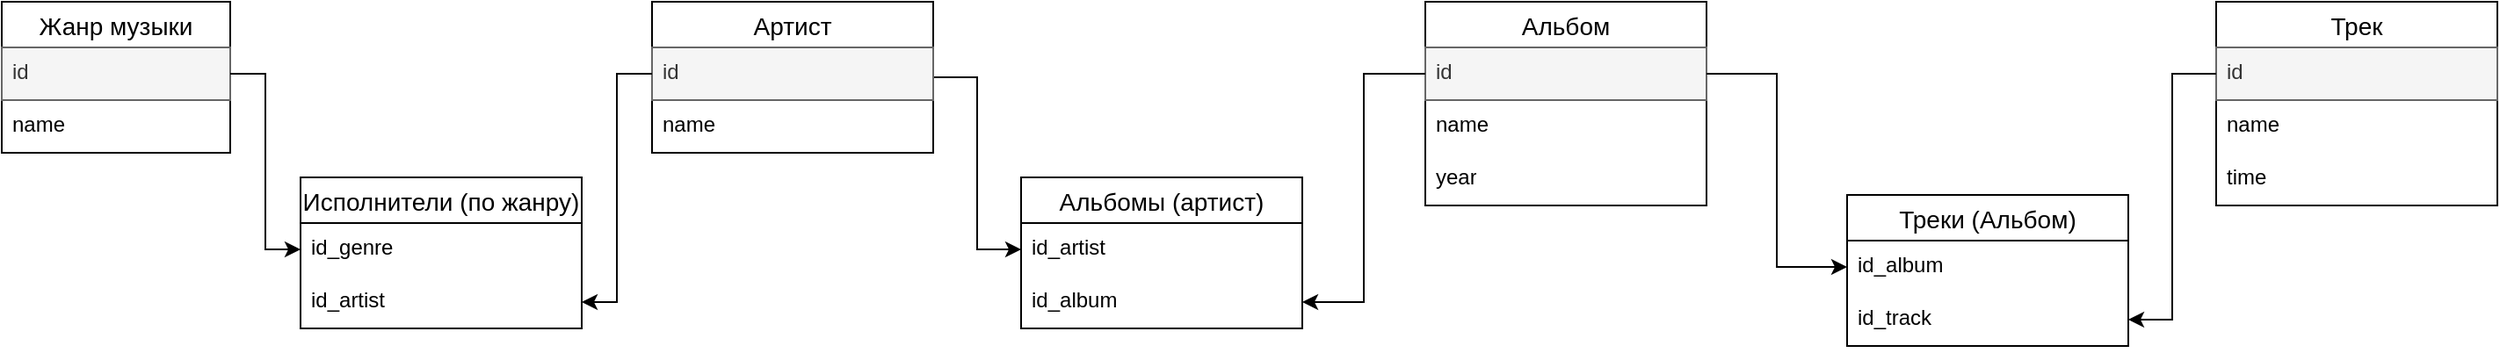 <mxfile version="28.0.7">
  <diagram name="Страница — 1" id="knnvHbRhnQRPXNFGzThN">
    <mxGraphModel dx="2066" dy="1103" grid="1" gridSize="10" guides="1" tooltips="1" connect="1" arrows="1" fold="1" page="1" pageScale="1" pageWidth="413" pageHeight="583" math="0" shadow="0">
      <root>
        <mxCell id="0" />
        <mxCell id="1" parent="0" />
        <mxCell id="ZPAHLsXLelPK1xfRbI_0-1" value="Жанр музыки" style="swimlane;fontStyle=0;childLayout=stackLayout;horizontal=1;startSize=26;horizontalStack=0;resizeParent=1;resizeParentMax=0;resizeLast=0;collapsible=1;marginBottom=0;align=center;fontSize=14;" parent="1" vertex="1">
          <mxGeometry x="100" y="194" width="130" height="86" as="geometry" />
        </mxCell>
        <mxCell id="ZPAHLsXLelPK1xfRbI_0-2" value="id" style="text;spacingLeft=4;spacingRight=4;overflow=hidden;rotatable=0;points=[[0,0.5],[1,0.5]];portConstraint=eastwest;fontSize=12;whiteSpace=wrap;html=1;strokeColor=#666666;fillColor=#f5f5f5;fontColor=#333333;" parent="ZPAHLsXLelPK1xfRbI_0-1" vertex="1">
          <mxGeometry y="26" width="130" height="30" as="geometry" />
        </mxCell>
        <mxCell id="ZPAHLsXLelPK1xfRbI_0-3" value="name" style="text;strokeColor=none;fillColor=none;spacingLeft=4;spacingRight=4;overflow=hidden;rotatable=0;points=[[0,0.5],[1,0.5]];portConstraint=eastwest;fontSize=12;whiteSpace=wrap;html=1;" parent="ZPAHLsXLelPK1xfRbI_0-1" vertex="1">
          <mxGeometry y="56" width="130" height="30" as="geometry" />
        </mxCell>
        <mxCell id="ZPAHLsXLelPK1xfRbI_0-18" value="Исполнители (по жанру)" style="swimlane;fontStyle=0;childLayout=stackLayout;horizontal=1;startSize=26;horizontalStack=0;resizeParent=1;resizeParentMax=0;resizeLast=0;collapsible=1;marginBottom=0;align=center;fontSize=14;" parent="1" vertex="1">
          <mxGeometry x="270" y="294" width="160" height="86" as="geometry" />
        </mxCell>
        <mxCell id="ZPAHLsXLelPK1xfRbI_0-19" value="id_genre" style="text;strokeColor=none;fillColor=none;spacingLeft=4;spacingRight=4;overflow=hidden;rotatable=0;points=[[0,0.5],[1,0.5]];portConstraint=eastwest;fontSize=12;whiteSpace=wrap;html=1;" parent="ZPAHLsXLelPK1xfRbI_0-18" vertex="1">
          <mxGeometry y="26" width="160" height="30" as="geometry" />
        </mxCell>
        <mxCell id="ZPAHLsXLelPK1xfRbI_0-20" value="id_artist" style="text;strokeColor=none;fillColor=none;spacingLeft=4;spacingRight=4;overflow=hidden;rotatable=0;points=[[0,0.5],[1,0.5]];portConstraint=eastwest;fontSize=12;whiteSpace=wrap;html=1;" parent="ZPAHLsXLelPK1xfRbI_0-18" vertex="1">
          <mxGeometry y="56" width="160" height="30" as="geometry" />
        </mxCell>
        <mxCell id="ZPAHLsXLelPK1xfRbI_0-29" value="Альбомы (артист)" style="swimlane;fontStyle=0;childLayout=stackLayout;horizontal=1;startSize=26;horizontalStack=0;resizeParent=1;resizeParentMax=0;resizeLast=0;collapsible=1;marginBottom=0;align=center;fontSize=14;" parent="1" vertex="1">
          <mxGeometry x="680" y="294" width="160" height="86" as="geometry" />
        </mxCell>
        <mxCell id="ZPAHLsXLelPK1xfRbI_0-30" value="id_artist" style="text;strokeColor=none;fillColor=none;spacingLeft=4;spacingRight=4;overflow=hidden;rotatable=0;points=[[0,0.5],[1,0.5]];portConstraint=eastwest;fontSize=12;whiteSpace=wrap;html=1;" parent="ZPAHLsXLelPK1xfRbI_0-29" vertex="1">
          <mxGeometry y="26" width="160" height="30" as="geometry" />
        </mxCell>
        <mxCell id="ZPAHLsXLelPK1xfRbI_0-31" value="id_album" style="text;strokeColor=none;fillColor=none;spacingLeft=4;spacingRight=4;overflow=hidden;rotatable=0;points=[[0,0.5],[1,0.5]];portConstraint=eastwest;fontSize=12;whiteSpace=wrap;html=1;" parent="ZPAHLsXLelPK1xfRbI_0-29" vertex="1">
          <mxGeometry y="56" width="160" height="30" as="geometry" />
        </mxCell>
        <mxCell id="ZPAHLsXLelPK1xfRbI_0-35" value="Альбом" style="swimlane;fontStyle=0;childLayout=stackLayout;horizontal=1;startSize=26;horizontalStack=0;resizeParent=1;resizeParentMax=0;resizeLast=0;collapsible=1;marginBottom=0;align=center;fontSize=14;" parent="1" vertex="1">
          <mxGeometry x="910" y="194" width="160" height="116" as="geometry" />
        </mxCell>
        <mxCell id="ZPAHLsXLelPK1xfRbI_0-36" value="id" style="text;strokeColor=#666666;fillColor=#f5f5f5;spacingLeft=4;spacingRight=4;overflow=hidden;rotatable=0;points=[[0,0.5],[1,0.5]];portConstraint=eastwest;fontSize=12;whiteSpace=wrap;html=1;fontColor=#333333;" parent="ZPAHLsXLelPK1xfRbI_0-35" vertex="1">
          <mxGeometry y="26" width="160" height="30" as="geometry" />
        </mxCell>
        <mxCell id="ZPAHLsXLelPK1xfRbI_0-37" value="name" style="text;strokeColor=none;fillColor=none;spacingLeft=4;spacingRight=4;overflow=hidden;rotatable=0;points=[[0,0.5],[1,0.5]];portConstraint=eastwest;fontSize=12;whiteSpace=wrap;html=1;" parent="ZPAHLsXLelPK1xfRbI_0-35" vertex="1">
          <mxGeometry y="56" width="160" height="30" as="geometry" />
        </mxCell>
        <mxCell id="ZPAHLsXLelPK1xfRbI_0-38" value="year" style="text;strokeColor=none;fillColor=none;spacingLeft=4;spacingRight=4;overflow=hidden;rotatable=0;points=[[0,0.5],[1,0.5]];portConstraint=eastwest;fontSize=12;whiteSpace=wrap;html=1;" parent="ZPAHLsXLelPK1xfRbI_0-35" vertex="1">
          <mxGeometry y="86" width="160" height="30" as="geometry" />
        </mxCell>
        <mxCell id="ZPAHLsXLelPK1xfRbI_0-42" value="Трек" style="swimlane;fontStyle=0;childLayout=stackLayout;horizontal=1;startSize=26;horizontalStack=0;resizeParent=1;resizeParentMax=0;resizeLast=0;collapsible=1;marginBottom=0;align=center;fontSize=14;" parent="1" vertex="1">
          <mxGeometry x="1360" y="194" width="160" height="116" as="geometry" />
        </mxCell>
        <mxCell id="ZPAHLsXLelPK1xfRbI_0-43" value="id" style="text;strokeColor=#666666;fillColor=#f5f5f5;spacingLeft=4;spacingRight=4;overflow=hidden;rotatable=0;points=[[0,0.5],[1,0.5]];portConstraint=eastwest;fontSize=12;whiteSpace=wrap;html=1;fontColor=#333333;" parent="ZPAHLsXLelPK1xfRbI_0-42" vertex="1">
          <mxGeometry y="26" width="160" height="30" as="geometry" />
        </mxCell>
        <mxCell id="ZPAHLsXLelPK1xfRbI_0-44" value="name" style="text;strokeColor=none;fillColor=none;spacingLeft=4;spacingRight=4;overflow=hidden;rotatable=0;points=[[0,0.5],[1,0.5]];portConstraint=eastwest;fontSize=12;whiteSpace=wrap;html=1;" parent="ZPAHLsXLelPK1xfRbI_0-42" vertex="1">
          <mxGeometry y="56" width="160" height="30" as="geometry" />
        </mxCell>
        <mxCell id="ZPAHLsXLelPK1xfRbI_0-45" value="time" style="text;strokeColor=none;fillColor=none;spacingLeft=4;spacingRight=4;overflow=hidden;rotatable=0;points=[[0,0.5],[1,0.5]];portConstraint=eastwest;fontSize=12;whiteSpace=wrap;html=1;" parent="ZPAHLsXLelPK1xfRbI_0-42" vertex="1">
          <mxGeometry y="86" width="160" height="30" as="geometry" />
        </mxCell>
        <mxCell id="ZPAHLsXLelPK1xfRbI_0-48" value="Треки (Альбом)" style="swimlane;fontStyle=0;childLayout=stackLayout;horizontal=1;startSize=26;horizontalStack=0;resizeParent=1;resizeParentMax=0;resizeLast=0;collapsible=1;marginBottom=0;align=center;fontSize=14;" parent="1" vertex="1">
          <mxGeometry x="1150" y="304" width="160" height="86" as="geometry" />
        </mxCell>
        <mxCell id="ZPAHLsXLelPK1xfRbI_0-50" value="id_album" style="text;strokeColor=none;fillColor=none;spacingLeft=4;spacingRight=4;overflow=hidden;rotatable=0;points=[[0,0.5],[1,0.5]];portConstraint=eastwest;fontSize=12;whiteSpace=wrap;html=1;" parent="ZPAHLsXLelPK1xfRbI_0-48" vertex="1">
          <mxGeometry y="26" width="160" height="30" as="geometry" />
        </mxCell>
        <mxCell id="1XA0eerthjdKFFVaTmmQ-6" value="id_track" style="text;strokeColor=none;fillColor=none;spacingLeft=4;spacingRight=4;overflow=hidden;rotatable=0;points=[[0,0.5],[1,0.5]];portConstraint=eastwest;fontSize=12;whiteSpace=wrap;html=1;" parent="ZPAHLsXLelPK1xfRbI_0-48" vertex="1">
          <mxGeometry y="56" width="160" height="30" as="geometry" />
        </mxCell>
        <mxCell id="1XA0eerthjdKFFVaTmmQ-3" style="edgeStyle=orthogonalEdgeStyle;rounded=0;orthogonalLoop=1;jettySize=auto;html=1;exitX=1;exitY=0.5;exitDx=0;exitDy=0;entryX=0;entryY=0.5;entryDx=0;entryDy=0;" parent="1" source="ZPAHLsXLelPK1xfRbI_0-22" target="ZPAHLsXLelPK1xfRbI_0-30" edge="1">
          <mxGeometry relative="1" as="geometry" />
        </mxCell>
        <mxCell id="ZPAHLsXLelPK1xfRbI_0-22" value="Артист" style="swimlane;fontStyle=0;childLayout=stackLayout;horizontal=1;startSize=26;horizontalStack=0;resizeParent=1;resizeParentMax=0;resizeLast=0;collapsible=1;marginBottom=0;align=center;fontSize=14;" parent="1" vertex="1">
          <mxGeometry x="470" y="194" width="160" height="86" as="geometry" />
        </mxCell>
        <mxCell id="ZPAHLsXLelPK1xfRbI_0-23" value="id" style="text;strokeColor=#666666;fillColor=#f5f5f5;spacingLeft=4;spacingRight=4;overflow=hidden;rotatable=0;points=[[0,0.5],[1,0.5]];portConstraint=eastwest;fontSize=12;whiteSpace=wrap;html=1;fontColor=#333333;" parent="ZPAHLsXLelPK1xfRbI_0-22" vertex="1">
          <mxGeometry y="26" width="160" height="30" as="geometry" />
        </mxCell>
        <mxCell id="ZPAHLsXLelPK1xfRbI_0-24" value="name" style="text;strokeColor=none;fillColor=none;spacingLeft=4;spacingRight=4;overflow=hidden;rotatable=0;points=[[0,0.5],[1,0.5]];portConstraint=eastwest;fontSize=12;whiteSpace=wrap;html=1;" parent="ZPAHLsXLelPK1xfRbI_0-22" vertex="1">
          <mxGeometry y="56" width="160" height="30" as="geometry" />
        </mxCell>
        <mxCell id="ZPAHLsXLelPK1xfRbI_0-27" style="edgeStyle=orthogonalEdgeStyle;rounded=0;orthogonalLoop=1;jettySize=auto;html=1;exitX=0;exitY=0.5;exitDx=0;exitDy=0;entryX=0;entryY=0.5;entryDx=0;entryDy=0;" parent="ZPAHLsXLelPK1xfRbI_0-22" edge="1">
          <mxGeometry relative="1" as="geometry">
            <mxPoint y="101" as="sourcePoint" />
            <mxPoint y="101" as="targetPoint" />
          </mxGeometry>
        </mxCell>
        <mxCell id="1XA0eerthjdKFFVaTmmQ-1" style="edgeStyle=orthogonalEdgeStyle;rounded=0;orthogonalLoop=1;jettySize=auto;html=1;exitX=1;exitY=0.5;exitDx=0;exitDy=0;entryX=0;entryY=0.5;entryDx=0;entryDy=0;" parent="1" source="ZPAHLsXLelPK1xfRbI_0-2" target="ZPAHLsXLelPK1xfRbI_0-19" edge="1">
          <mxGeometry relative="1" as="geometry" />
        </mxCell>
        <mxCell id="1XA0eerthjdKFFVaTmmQ-2" style="edgeStyle=orthogonalEdgeStyle;rounded=0;orthogonalLoop=1;jettySize=auto;html=1;exitX=0;exitY=0.5;exitDx=0;exitDy=0;" parent="1" source="ZPAHLsXLelPK1xfRbI_0-23" target="ZPAHLsXLelPK1xfRbI_0-20" edge="1">
          <mxGeometry relative="1" as="geometry" />
        </mxCell>
        <mxCell id="1XA0eerthjdKFFVaTmmQ-4" style="edgeStyle=orthogonalEdgeStyle;rounded=0;orthogonalLoop=1;jettySize=auto;html=1;exitX=0;exitY=0.5;exitDx=0;exitDy=0;" parent="1" source="ZPAHLsXLelPK1xfRbI_0-36" target="ZPAHLsXLelPK1xfRbI_0-31" edge="1">
          <mxGeometry relative="1" as="geometry" />
        </mxCell>
        <mxCell id="1XA0eerthjdKFFVaTmmQ-9" style="edgeStyle=orthogonalEdgeStyle;rounded=0;orthogonalLoop=1;jettySize=auto;html=1;exitX=1;exitY=0.5;exitDx=0;exitDy=0;entryX=0;entryY=0.5;entryDx=0;entryDy=0;" parent="1" source="ZPAHLsXLelPK1xfRbI_0-36" target="ZPAHLsXLelPK1xfRbI_0-50" edge="1">
          <mxGeometry relative="1" as="geometry" />
        </mxCell>
        <mxCell id="1XA0eerthjdKFFVaTmmQ-10" style="edgeStyle=orthogonalEdgeStyle;rounded=0;orthogonalLoop=1;jettySize=auto;html=1;exitX=0;exitY=0.5;exitDx=0;exitDy=0;entryX=1;entryY=0.5;entryDx=0;entryDy=0;" parent="1" source="ZPAHLsXLelPK1xfRbI_0-43" target="1XA0eerthjdKFFVaTmmQ-6" edge="1">
          <mxGeometry relative="1" as="geometry" />
        </mxCell>
      </root>
    </mxGraphModel>
  </diagram>
</mxfile>
